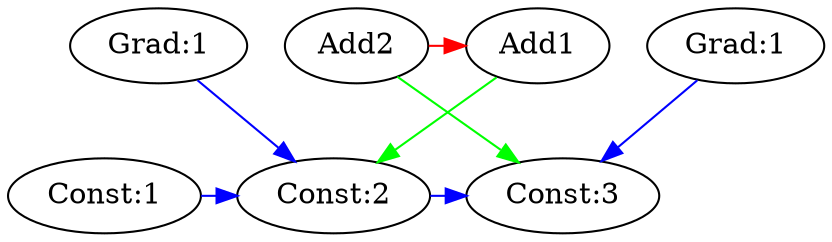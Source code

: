 digraph{
    N1[label="Const:1"]
    
    N2[label="Grad:1"]
    N4[label="Const:2"]

    N5[label="Grad:1"]
    N7[label="Const:3"]
    
    N1->N4[color="blue"];
    N2->N4[color="blue"];
    N4->N7[color="blue"];
    N5->N7[color="blue"];
    N3[label="Add1"] 
    N6[label="Add2"]


    N3->N4[color="green"];
    

    N6->N7[color="green"];

    N6->N3[color="red"]

    {rank=same; N3,N6}
    {rank=same; N1,N4,N7}
    {rank=same; N2,N5}




}